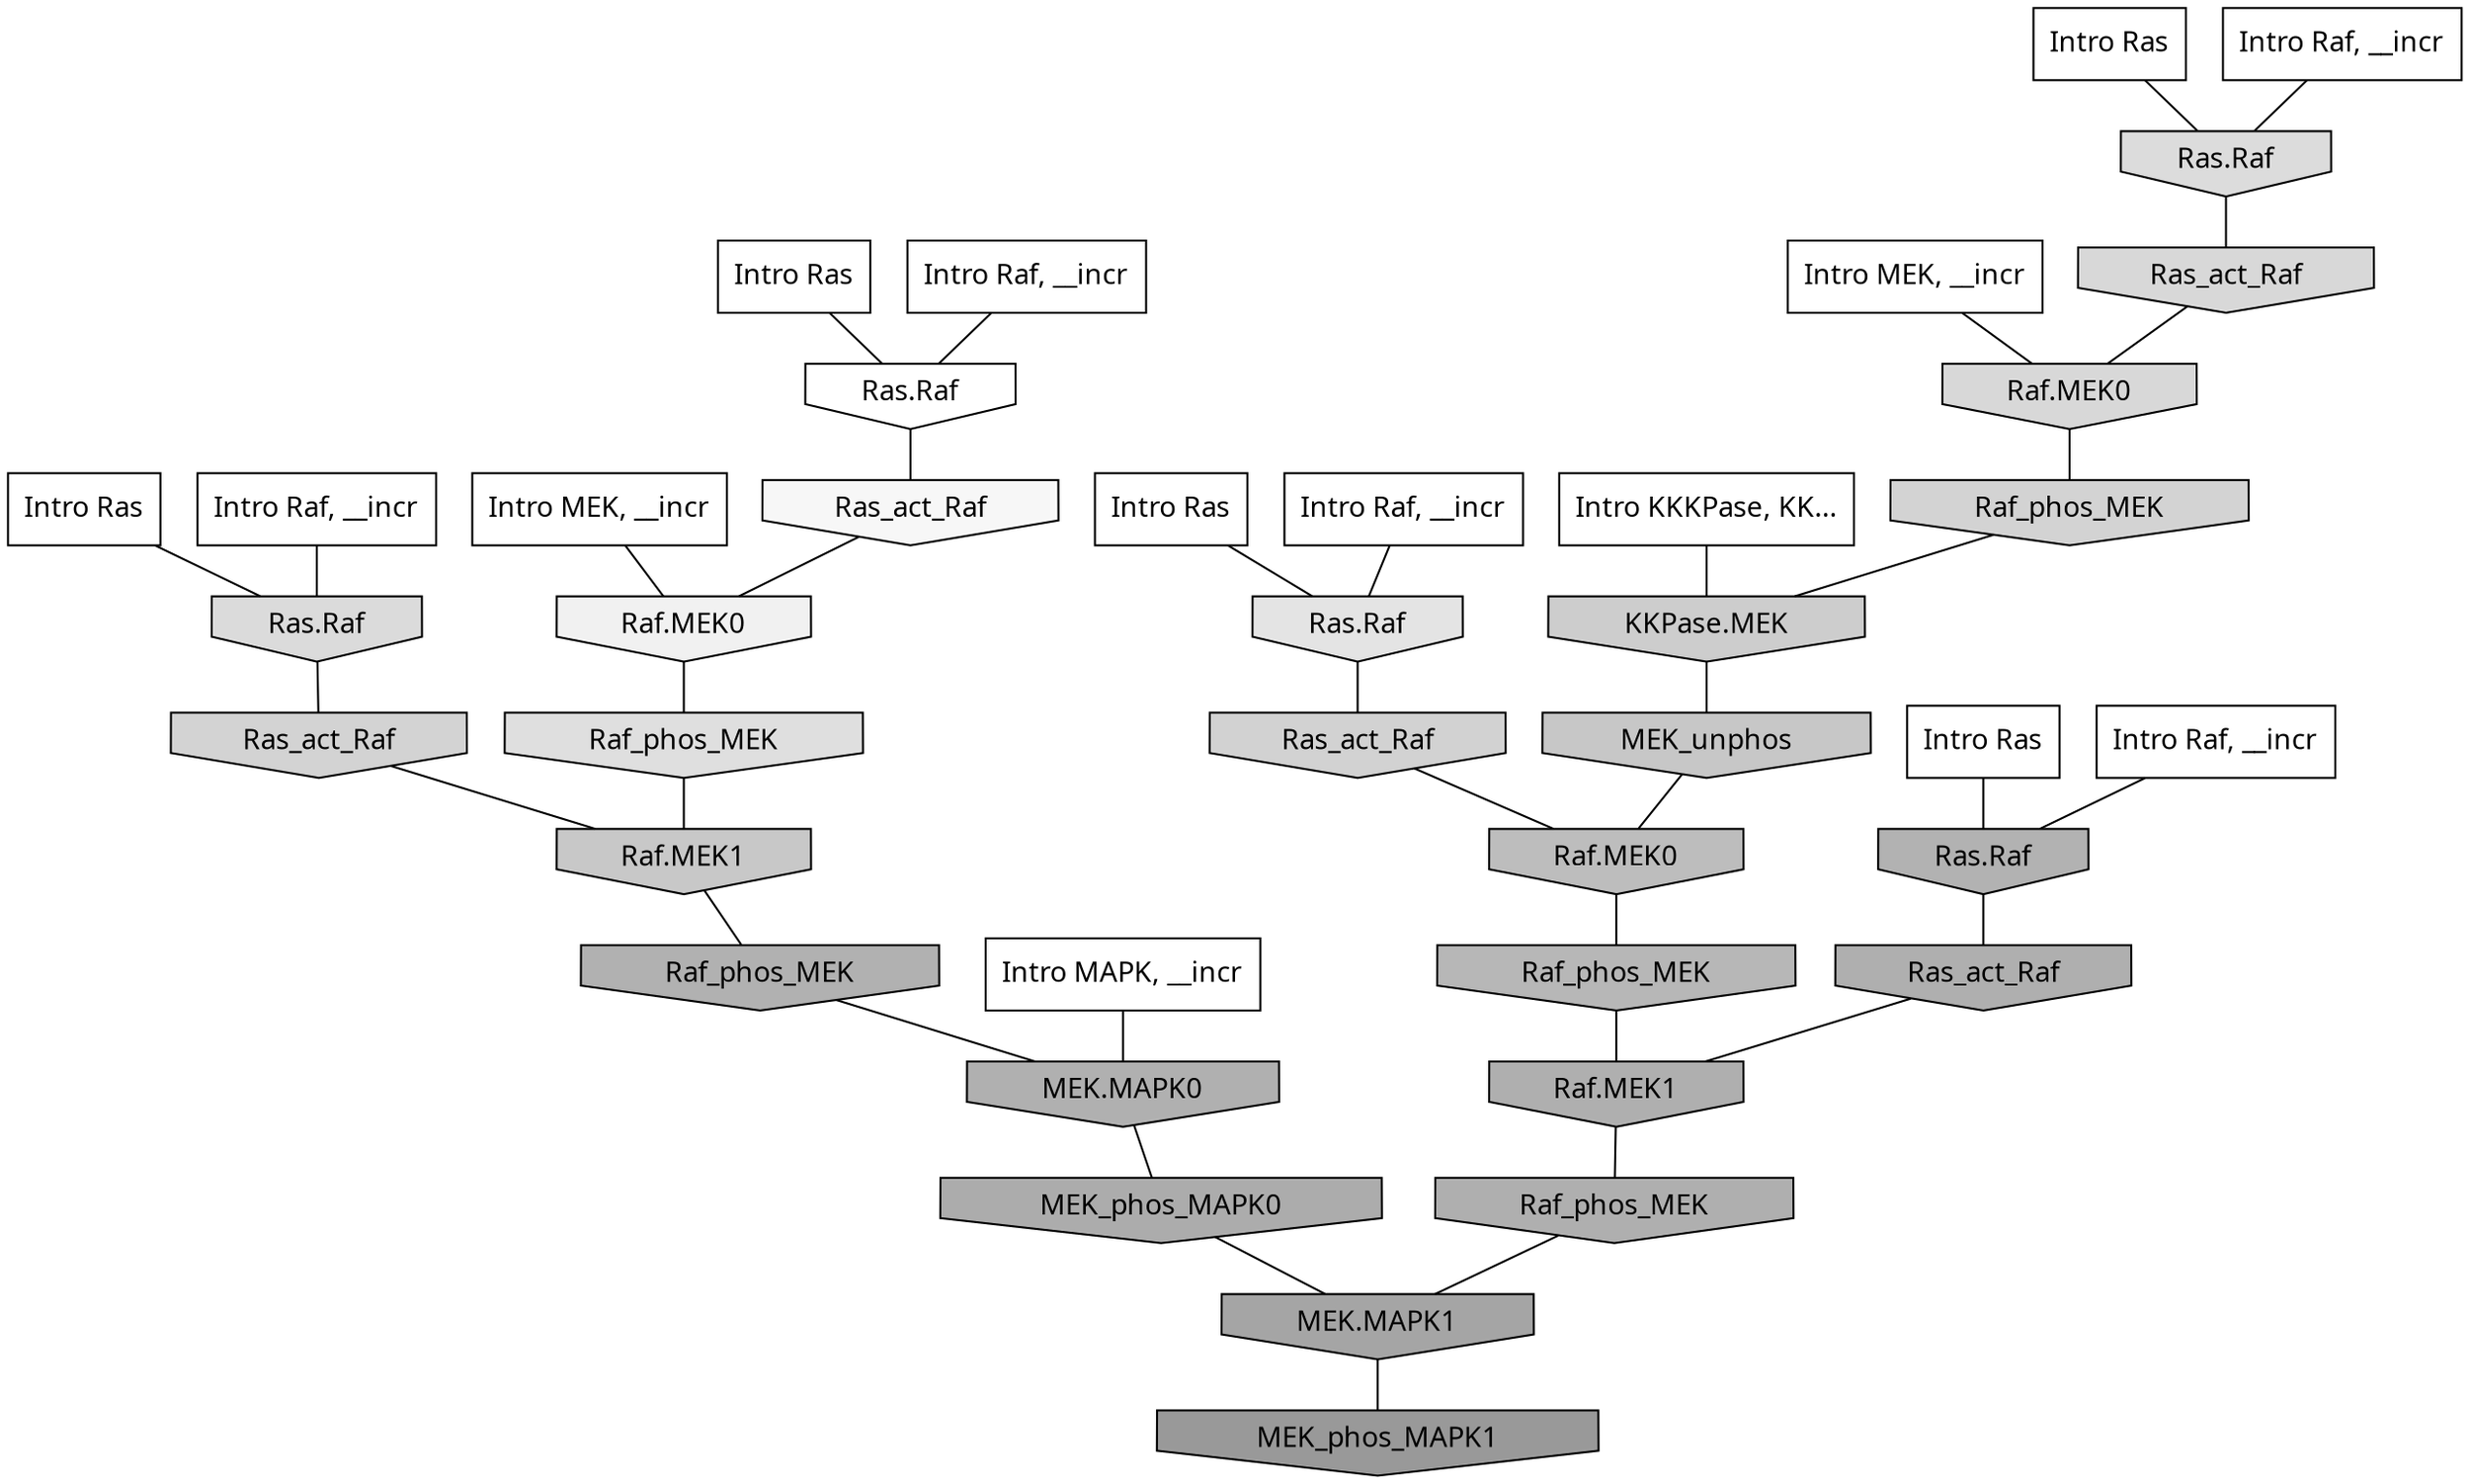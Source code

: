 digraph G{
  rankdir="TB";
  ranksep=0.30;
  node [fontname="CMU Serif"];
  edge [fontname="CMU Serif"];
  
  3 [label="Intro Ras", shape=rectangle, style=filled, fillcolor="0.000 0.000 1.000"]
  
  10 [label="Intro Ras", shape=rectangle, style=filled, fillcolor="0.000 0.000 1.000"]
  
  46 [label="Intro Ras", shape=rectangle, style=filled, fillcolor="0.000 0.000 1.000"]
  
  62 [label="Intro Ras", shape=rectangle, style=filled, fillcolor="0.000 0.000 1.000"]
  
  92 [label="Intro Ras", shape=rectangle, style=filled, fillcolor="0.000 0.000 1.000"]
  
  364 [label="Intro Raf, __incr", shape=rectangle, style=filled, fillcolor="0.000 0.000 1.000"]
  
  495 [label="Intro Raf, __incr", shape=rectangle, style=filled, fillcolor="0.000 0.000 1.000"]
  
  525 [label="Intro Raf, __incr", shape=rectangle, style=filled, fillcolor="0.000 0.000 1.000"]
  
  649 [label="Intro Raf, __incr", shape=rectangle, style=filled, fillcolor="0.000 0.000 1.000"]
  
  884 [label="Intro Raf, __incr", shape=rectangle, style=filled, fillcolor="0.000 0.000 1.000"]
  
  1380 [label="Intro MEK, __incr", shape=rectangle, style=filled, fillcolor="0.000 0.000 1.000"]
  
  2091 [label="Intro MEK, __incr", shape=rectangle, style=filled, fillcolor="0.000 0.000 1.000"]
  
  2596 [label="Intro MAPK, __incr", shape=rectangle, style=filled, fillcolor="0.000 0.000 1.000"]
  
  3146 [label="Intro KKKPase, KK...", shape=rectangle, style=filled, fillcolor="0.000 0.000 1.000"]
  
  3245 [label="Ras.Raf", shape=invhouse, style=filled, fillcolor="0.000 0.000 1.000"]
  
  3524 [label="Ras_act_Raf", shape=invhouse, style=filled, fillcolor="0.000 0.000 0.965"]
  
  3737 [label="Raf.MEK0", shape=invhouse, style=filled, fillcolor="0.000 0.000 0.943"]
  
  4450 [label="Ras.Raf", shape=invhouse, style=filled, fillcolor="0.000 0.000 0.894"]
  
  4774 [label="Raf_phos_MEK", shape=invhouse, style=filled, fillcolor="0.000 0.000 0.873"]
  
  4959 [label="Ras.Raf", shape=invhouse, style=filled, fillcolor="0.000 0.000 0.863"]
  
  5023 [label="Ras.Raf", shape=invhouse, style=filled, fillcolor="0.000 0.000 0.858"]
  
  5226 [label="Ras_act_Raf", shape=invhouse, style=filled, fillcolor="0.000 0.000 0.846"]
  
  5229 [label="Raf.MEK0", shape=invhouse, style=filled, fillcolor="0.000 0.000 0.846"]
  
  5531 [label="Ras_act_Raf", shape=invhouse, style=filled, fillcolor="0.000 0.000 0.828"]
  
  5574 [label="Raf_phos_MEK", shape=invhouse, style=filled, fillcolor="0.000 0.000 0.825"]
  
  5596 [label="Ras_act_Raf", shape=invhouse, style=filled, fillcolor="0.000 0.000 0.823"]
  
  6004 [label="KKPase.MEK", shape=invhouse, style=filled, fillcolor="0.000 0.000 0.802"]
  
  6394 [label="Raf.MEK1", shape=invhouse, style=filled, fillcolor="0.000 0.000 0.784"]
  
  6500 [label="MEK_unphos", shape=invhouse, style=filled, fillcolor="0.000 0.000 0.780"]
  
  7625 [label="Raf.MEK0", shape=invhouse, style=filled, fillcolor="0.000 0.000 0.742"]
  
  8461 [label="Raf_phos_MEK", shape=invhouse, style=filled, fillcolor="0.000 0.000 0.716"]
  
  9122 [label="Ras.Raf", shape=invhouse, style=filled, fillcolor="0.000 0.000 0.696"]
  
  9225 [label="Raf_phos_MEK", shape=invhouse, style=filled, fillcolor="0.000 0.000 0.694"]
  
  9481 [label="MEK.MAPK0", shape=invhouse, style=filled, fillcolor="0.000 0.000 0.688"]
  
  9519 [label="Ras_act_Raf", shape=invhouse, style=filled, fillcolor="0.000 0.000 0.687"]
  
  9524 [label="Raf.MEK1", shape=invhouse, style=filled, fillcolor="0.000 0.000 0.687"]
  
  9684 [label="Raf_phos_MEK", shape=invhouse, style=filled, fillcolor="0.000 0.000 0.684"]
  
  10152 [label="MEK_phos_MAPK0", shape=invhouse, style=filled, fillcolor="0.000 0.000 0.673"]
  
  11408 [label="MEK.MAPK1", shape=invhouse, style=filled, fillcolor="0.000 0.000 0.648"]
  
  14476 [label="MEK_phos_MAPK1", shape=invhouse, style=filled, fillcolor="0.000 0.000 0.600"]
  
  
  11408 -> 14476 [dir=none, color="0.000 0.000 0.000"] 
  10152 -> 11408 [dir=none, color="0.000 0.000 0.000"] 
  9684 -> 11408 [dir=none, color="0.000 0.000 0.000"] 
  9524 -> 9684 [dir=none, color="0.000 0.000 0.000"] 
  9519 -> 9524 [dir=none, color="0.000 0.000 0.000"] 
  9481 -> 10152 [dir=none, color="0.000 0.000 0.000"] 
  9225 -> 9481 [dir=none, color="0.000 0.000 0.000"] 
  9122 -> 9519 [dir=none, color="0.000 0.000 0.000"] 
  8461 -> 9524 [dir=none, color="0.000 0.000 0.000"] 
  7625 -> 8461 [dir=none, color="0.000 0.000 0.000"] 
  6500 -> 7625 [dir=none, color="0.000 0.000 0.000"] 
  6394 -> 9225 [dir=none, color="0.000 0.000 0.000"] 
  6004 -> 6500 [dir=none, color="0.000 0.000 0.000"] 
  5596 -> 7625 [dir=none, color="0.000 0.000 0.000"] 
  5574 -> 6004 [dir=none, color="0.000 0.000 0.000"] 
  5531 -> 6394 [dir=none, color="0.000 0.000 0.000"] 
  5229 -> 5574 [dir=none, color="0.000 0.000 0.000"] 
  5226 -> 5229 [dir=none, color="0.000 0.000 0.000"] 
  5023 -> 5531 [dir=none, color="0.000 0.000 0.000"] 
  4959 -> 5226 [dir=none, color="0.000 0.000 0.000"] 
  4774 -> 6394 [dir=none, color="0.000 0.000 0.000"] 
  4450 -> 5596 [dir=none, color="0.000 0.000 0.000"] 
  3737 -> 4774 [dir=none, color="0.000 0.000 0.000"] 
  3524 -> 3737 [dir=none, color="0.000 0.000 0.000"] 
  3245 -> 3524 [dir=none, color="0.000 0.000 0.000"] 
  3146 -> 6004 [dir=none, color="0.000 0.000 0.000"] 
  2596 -> 9481 [dir=none, color="0.000 0.000 0.000"] 
  2091 -> 3737 [dir=none, color="0.000 0.000 0.000"] 
  1380 -> 5229 [dir=none, color="0.000 0.000 0.000"] 
  884 -> 4450 [dir=none, color="0.000 0.000 0.000"] 
  649 -> 9122 [dir=none, color="0.000 0.000 0.000"] 
  525 -> 4959 [dir=none, color="0.000 0.000 0.000"] 
  495 -> 3245 [dir=none, color="0.000 0.000 0.000"] 
  364 -> 5023 [dir=none, color="0.000 0.000 0.000"] 
  92 -> 4959 [dir=none, color="0.000 0.000 0.000"] 
  62 -> 3245 [dir=none, color="0.000 0.000 0.000"] 
  46 -> 9122 [dir=none, color="0.000 0.000 0.000"] 
  10 -> 4450 [dir=none, color="0.000 0.000 0.000"] 
  3 -> 5023 [dir=none, color="0.000 0.000 0.000"] 
  
  }
